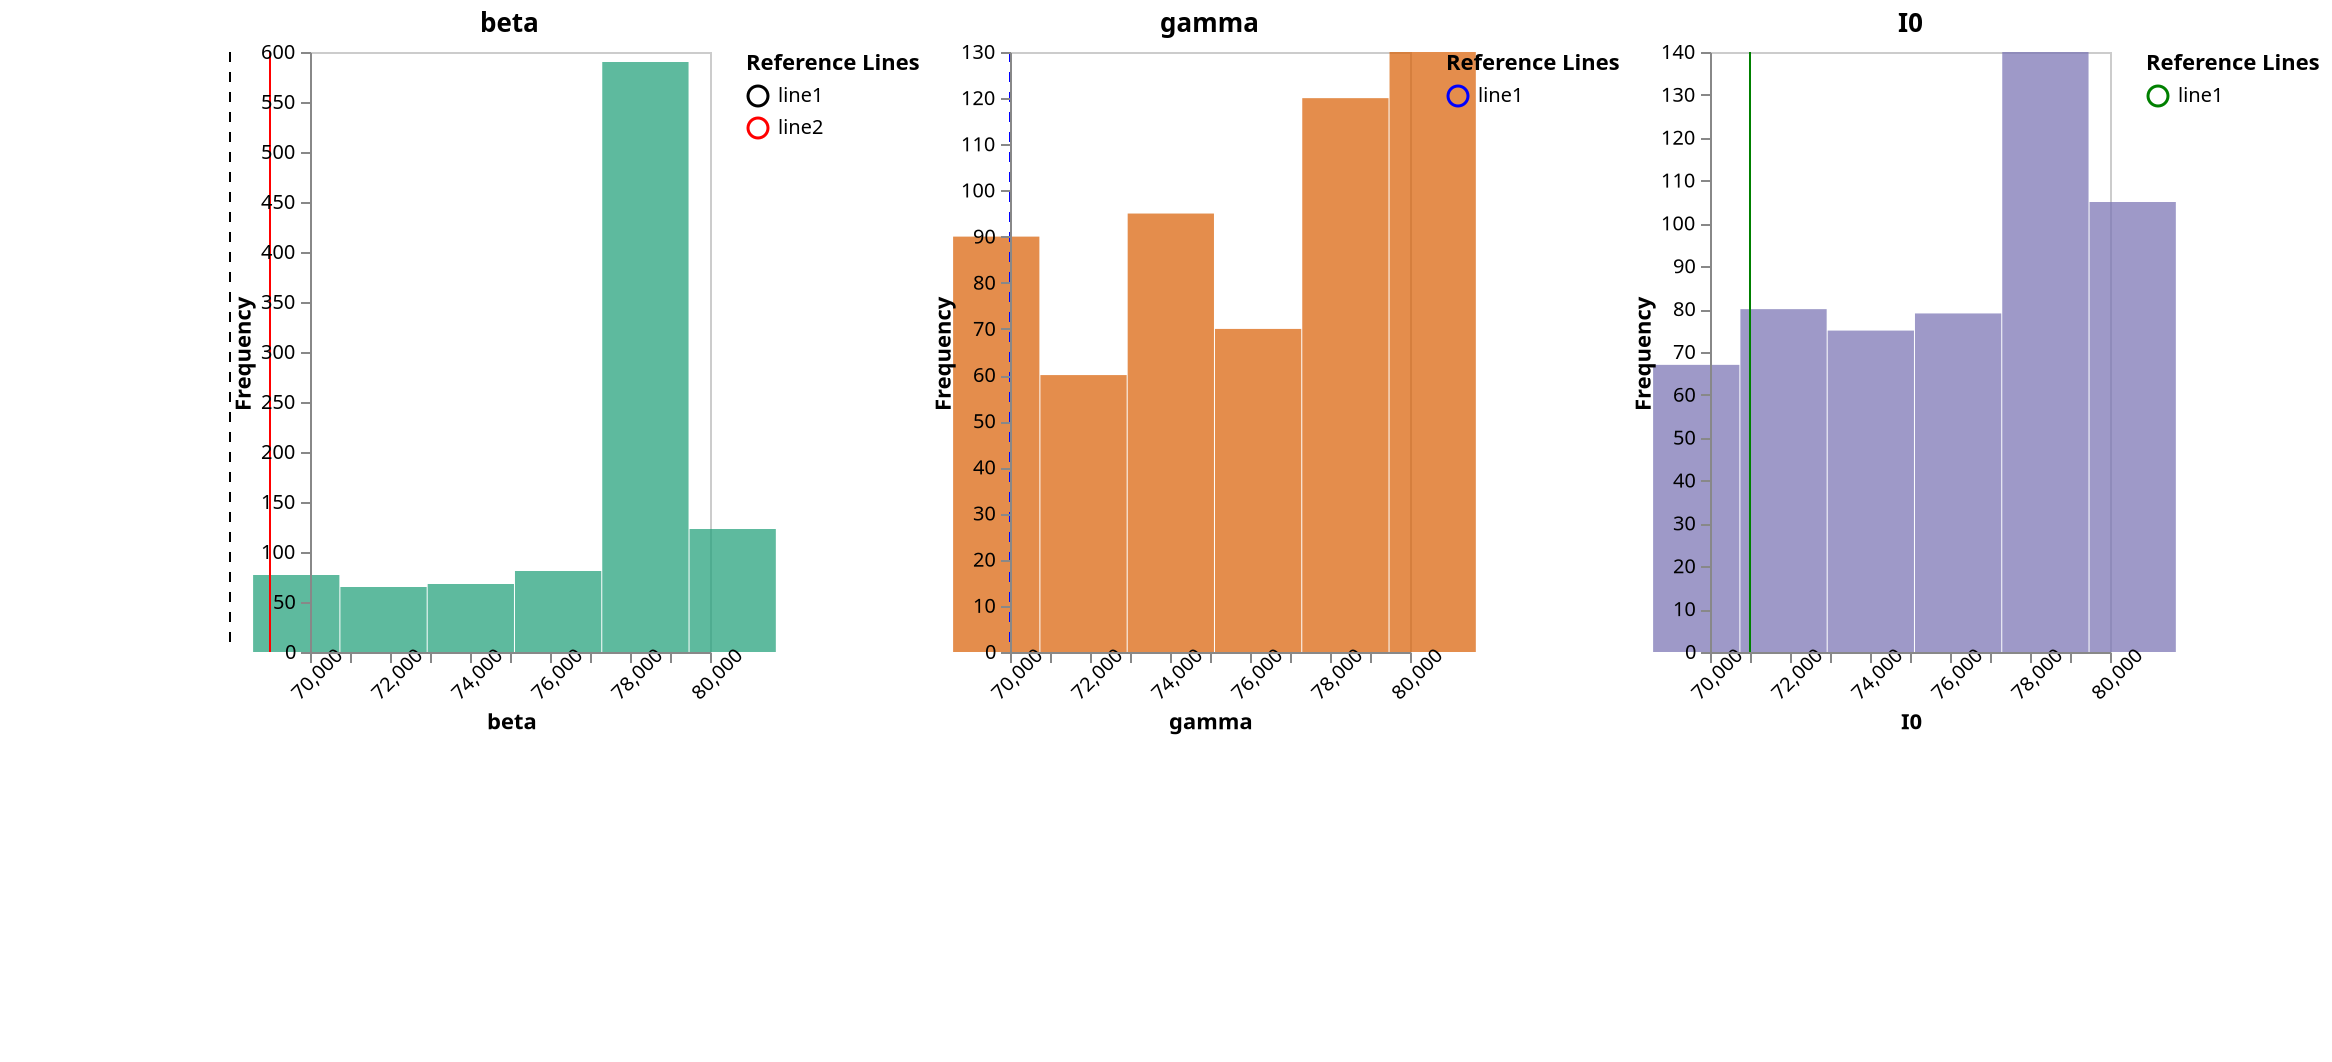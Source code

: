 {
  "$schema": "https://vega.github.io/schema/vega/v5.json",
  "description": "A small multiples view of histograms with subplot-specific legends and scales.",
  "height": 500,
  "padding": 5,
  "signals": [
    {"name": "offset", "value": 150},
    {"name": "cellHeight", "value": 300},
    {"name": "cellWidth", "value": 200},
    {"name": "width", "update": "3 * (offset + cellWidth)"},
    {"name": "totalHeight", "update": "cellHeight * 1.2"},
    {
      "name": "axisLabels",
      "value": {
        "beta": {"xaxis": "beta", "yaxis": "Frequency"},
        "gamma": {"xaxis": "gamma", "yaxis": "Frequency"},
        "I0": {"xaxis": "I0", "yaxis": "Frequency"}
      }
    },
    {
      "name": "manual_range",
      "value": {
        "beta": {"min": 70000, "max": 80000},
        "gamma": {"min": 70000, "max": 80000},
        "I0": {"min": 70000, "max": 80000}
      }
    }
  ],
  "data": [
    {
      "name": "binned",
      "values": [
        {"bin0": 68577.46875, "bin1": 70759.6796875, "count": 77, "label": "beta"},
        {"bin0": 70759.6796875, "bin1": 72941.890625, "count": 65, "label": "beta"},
        {"bin0": 72941.890625, "bin1": 75124.1015625, "count": 68, "label": "beta"},
        {"bin0": 75124.1015625, "bin1": 77306.3125, "count": 81, "label": "beta"},
        {"bin0": 77306.3125, "bin1": 79488.5234375, "count": 590, "label": "beta"},
        {"bin0": 79488.5234375, "bin1": 81670.734375, "count": 123, "label": "beta"},
        {"bin0": 68577.46875, "bin1": 70759.6796875, "count": 90, "label": "gamma"},
        {"bin0": 70759.6796875, "bin1": 72941.890625, "count": 60, "label": "gamma"},
        {"bin0": 72941.890625, "bin1": 75124.1015625, "count": 95, "label": "gamma"},
        {"bin0": 75124.1015625, "bin1": 77306.3125, "count": 70, "label": "gamma"},
        {"bin0": 77306.3125, "bin1": 79488.5234375, "count": 120, "label": "gamma"},
        {"bin0": 79488.5234375, "bin1": 81670.734375, "count": 130, "label": "gamma"},
        {"bin0": 68577.46875, "bin1": 70759.6796875, "count": 67, "label": "I0"},
        {"bin0": 70759.6796875, "bin1": 72941.890625, "count": 80, "label": "I0"},
        {"bin0": 72941.890625, "bin1": 75124.1015625, "count": 75, "label": "I0"},
        {"bin0": 75124.1015625, "bin1": 77306.3125, "count": 79, "label": "I0"},
        {"bin0": 77306.3125, "bin1": 79488.5234375, "count": 140, "label": "I0"},
        {"bin0": 79488.5234375, "bin1": 81670.734375, "count": 105, "label": "I0"}
      ]
    },
    {
      "name": "maxCounts",
      "source": "binned",
      "transform": [
        {
          "type": "aggregate",
          "groupby": ["label"],
          "fields": ["count"],
          "ops": ["max"],
          "as": ["maxCount"]
        }
      ]
    },
    {
      "name": "yref",
      "values": [
        {"label": "beta", "number": 68000, "name": "line1", "color": "black", "type": "dashed"},
        {"label": "beta", "number": 69000, "name": "line2", "color": "red", "type": "solid"},
        {"label": "gamma", "number": 70000, "name": "line1", "color": "blue", "type": "dashed"},
        {"label": "I0", "number": 71000, "name": "line1", "color": "green", "type": "solid"}
      ]
    }
  ],
  "scales": [
    {
      "name": "gscale",
      "type": "band",
      "range": [0, {"signal": "width"}],
      "round": true,
      "domain": {"data": "binned", "field": "label"}
    },
    {
      "name": "color",
      "type": "ordinal",
      "domain": {"data": "binned", "field": "label"},
      "range": {"scheme": "dark2"}
    },
    {
      "name": "lineStyle",
      "type": "ordinal",
      "domain": ["dashed", "solid"],
      "range": [[5, 5], []]
    }
  ],
  "marks": [
    {
      "name": "labelGroups",
      "type": "group",
      "from": {
        "facet": {
          "data": "binned",
          "name": "facetedData",
          "groupby": "label"
        }
      },
      "encode": {
        "enter": {
          "x": {"scale": "gscale", "field": "label", "offset": {"signal": "offset"}},
          "width": {"signal": "cellWidth"},
          "height": {"signal": "cellHeight"},
          "stroke": {"value": "#ccc"}
        }
      },
      "data": [
        {
          "name": "yScaleData",
          "source": "maxCounts",
          "transform": [
            {
              "type": "filter",
              "expr": "datum.label === parent.label"
            }
          ]
        },
        {
          "name": "filteredyref",
          "source": "yref",
          "transform": [
            {
              "type": "filter",
              "expr": "datum.label === parent.label"
            }
          ]
        }
      ],
      "scales": [
        {
          "name": "xscale",
          "type": "linear",
          "range": [0, {"signal": "cellWidth"}],
          "domain": {"signal": "[manual_range[parent.label].min, manual_range[parent.label].max]"},
          "zero": false,
          "nice": true
        },
        {
          "name": "yscale",
          "type": "linear",
          "range": [{"signal": "cellHeight"}, 0],
          "domain": {"data": "yScaleData", "field": "maxCount"},
          "zero": true,
          "nice": true
        },
        {
          "name": "yrefColorScale",
          "type": "ordinal",
          "domain": {"data": "filteredyref", "field": "name"},
          "range": {"data": "filteredyref", "field": "color"}
        }
      ],
      "legends": [
        {
          "stroke": "yrefColorScale",
          "strokeDash": "lineStyle",
          "orient": "right",
          "title": "Reference Lines",
          "encode": {
            "symbols": {
              "enter": {
                "stroke": {"scale": "yrefColorScale", "field": "label"},
                "strokeDash": {"scale": "lineStyle", "field": "type"}
              }
            },
            "labels": {
              "enter": {
                "text": {"field": "name"}
              }
            }
          }
        }
      ],
      "axes": [
        {
          "orient": "bottom",
          "scale": "xscale",
          "zindex": 1,
          "labelOverlap": "parity",
          "labelSeparation": 10,
          "labelAngle": -45,
          "title": {"signal": "axisLabels[parent.label].xaxis"}
        },
        {
          "orient": "left",
          "scale": "yscale",
          "zindex": 1,
          "title": {"signal": "axisLabels[parent.label].yaxis"}
        }
      ],
      "marks": [
        {
          "name": "bins",
          "type": "rect",
          "from": {"data": "facetedData"},
          "encode": {
            "enter": {
              "fill": {"scale": "color", "field": "label"},
              "opacity": {"value": 0.7}
            },
            "update": {
              "x": {"scale": "xscale", "field": "bin0"},
              "x2": {"scale": "xscale", "field": "bin1", "offset": -0.5},
              "y": {"scale": "yscale", "field": "count"},
              "y2": {"scale": "yscale", "value": 0},
              "tooltip": {"signal": "{ 'Count': datum.count }"}
            }
          }
        },
        {
          "type": "text",
          "encode": {
            "enter": {
              "x": {"signal": "cellWidth / 2"},
              "y": {"signal": "-10"},
              "align": {"value": "center"},
              "fontSize": {"value": 13},
              "text": {"signal": "parent.label"},
              "fontWeight": {"value": "bold"}
            }
          }
        },
        {
          "name": "refLines",
          "type": "rule",
          "from": {"data": "filteredyref"},
          "encode": {
            "enter": {
              "x": {"scale": "xscale", "field": "number"},
              "y": {"value": 0},
              "y2": {"signal": "cellHeight"},
              "stroke": {"scale": "yrefColorScale", "field": "name"},
              "strokeDash": {"scale": "lineStyle", "field": "type"},
              "tooltip": {"signal": "{ 'Value': datum.name }"}
            }
          }
        }
      ]
    }
  ]
}
